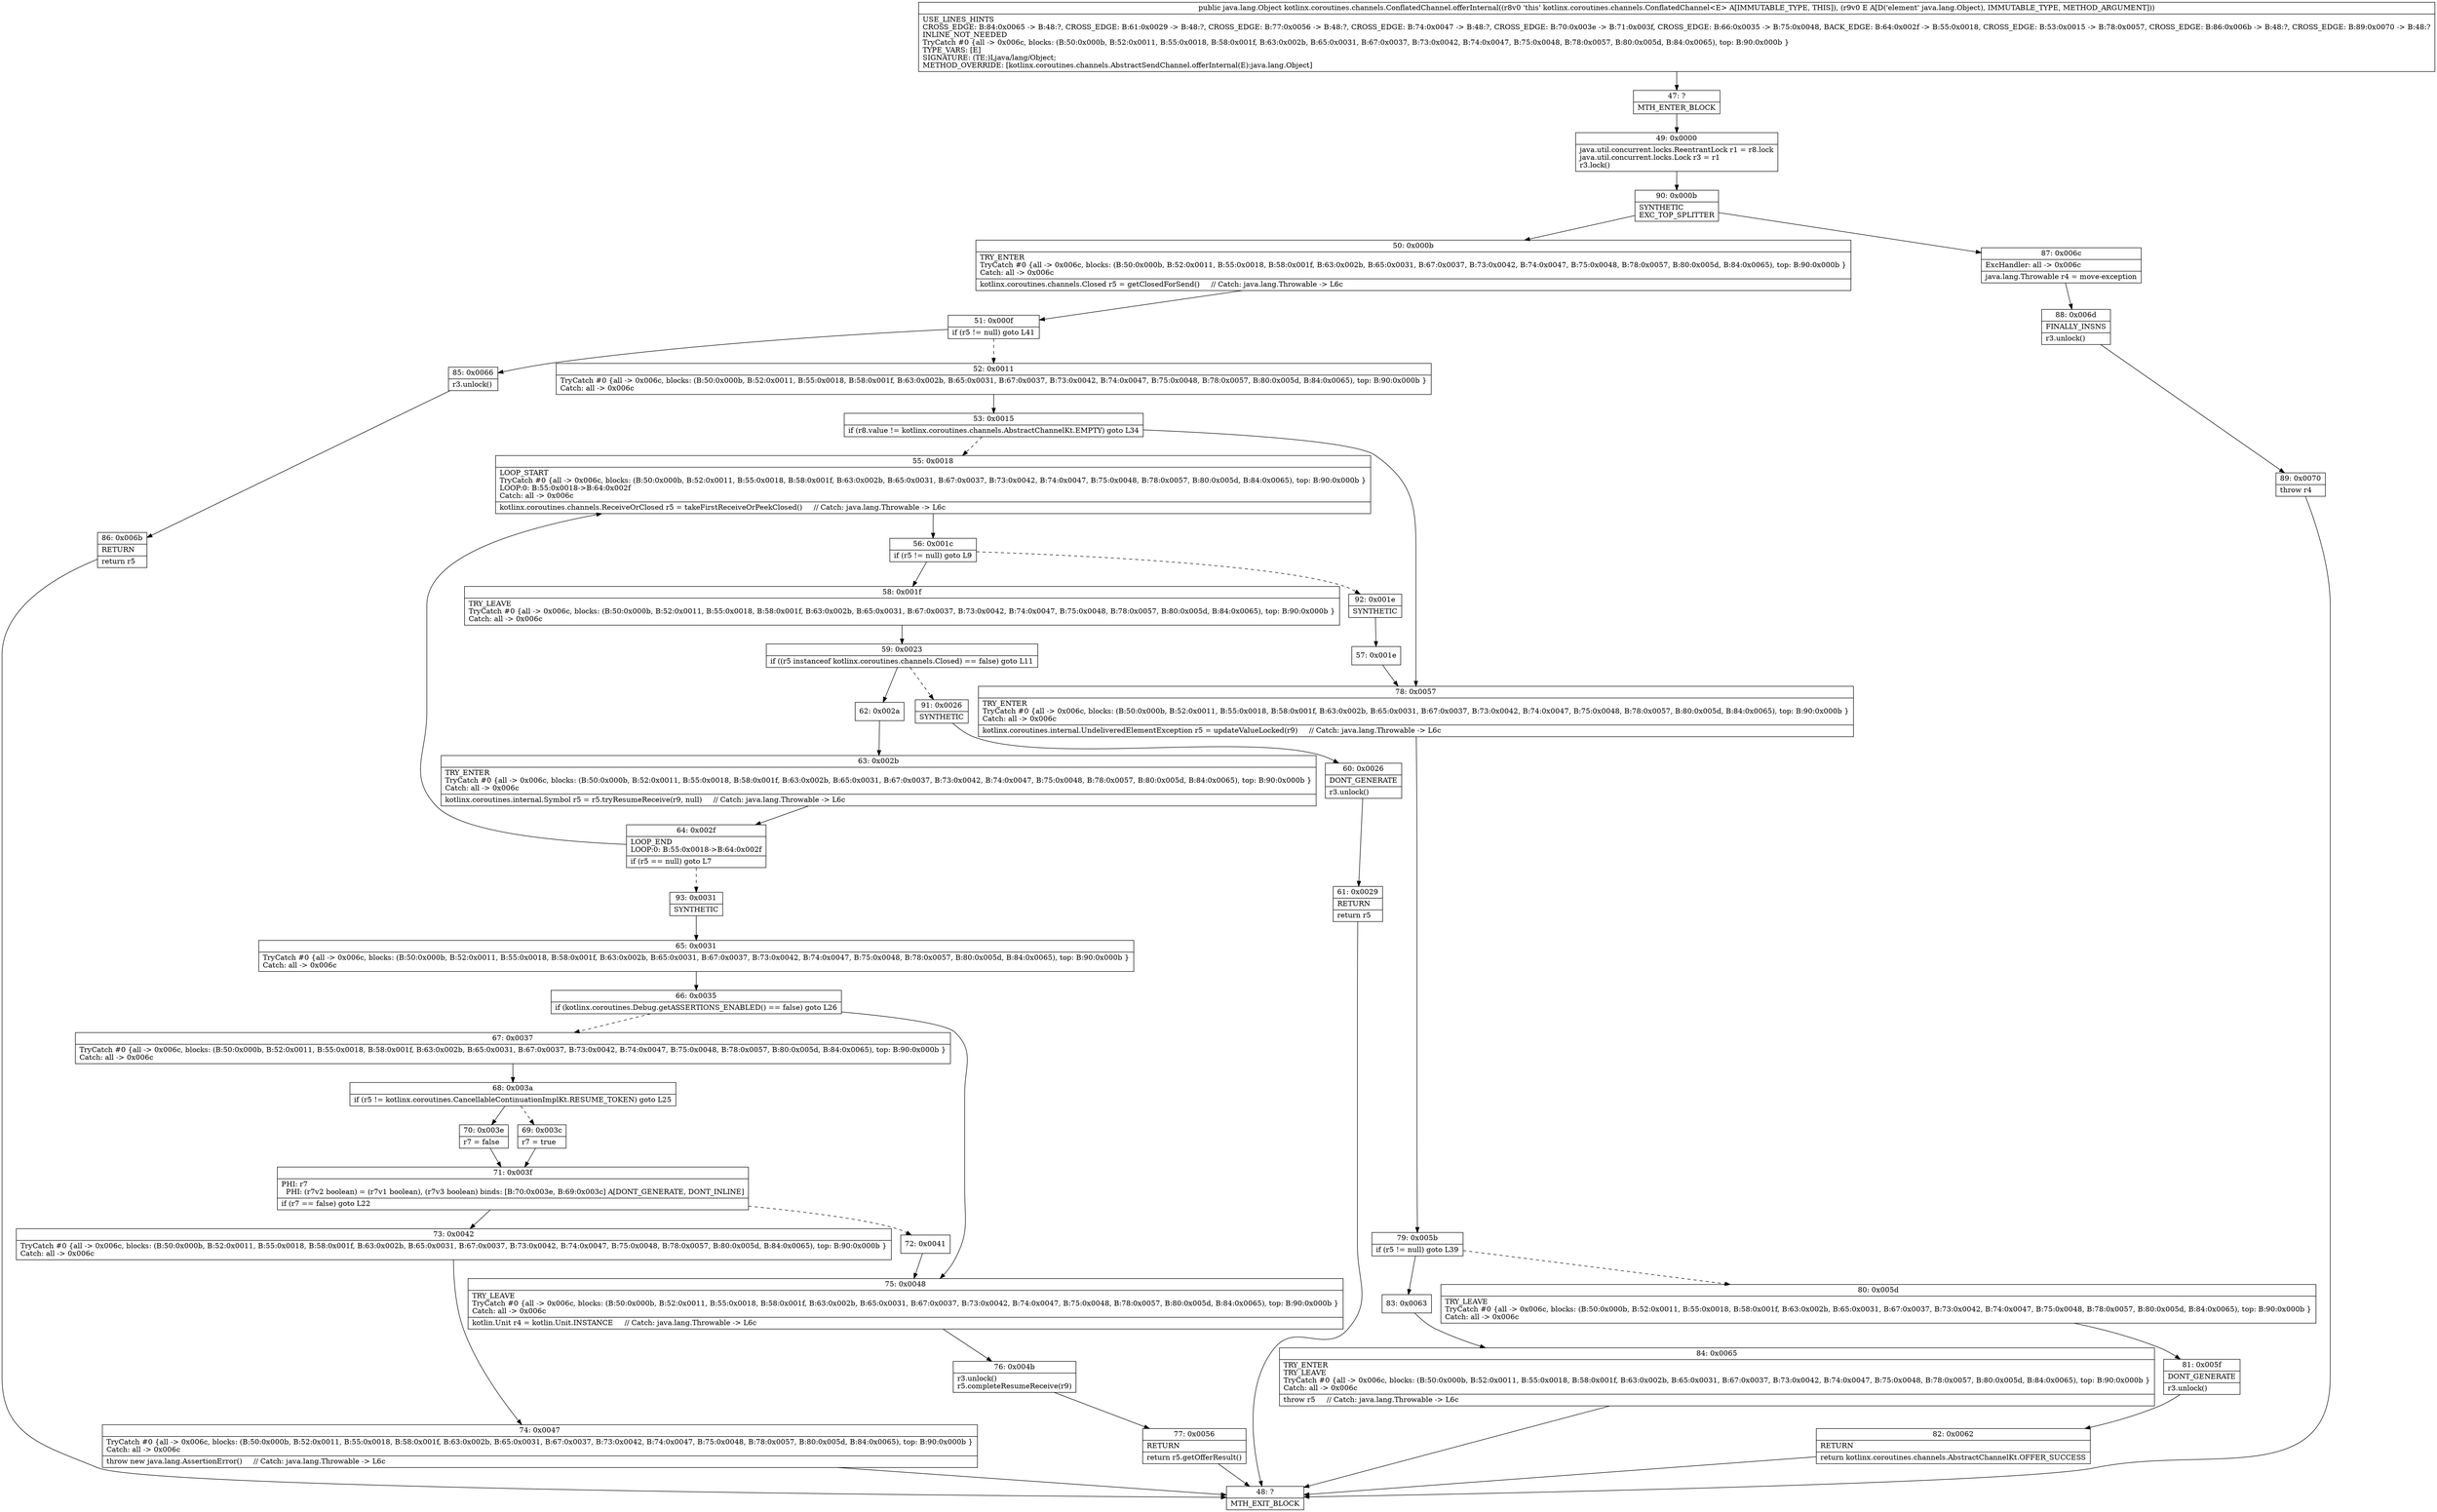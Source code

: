 digraph "CFG forkotlinx.coroutines.channels.ConflatedChannel.offerInternal(Ljava\/lang\/Object;)Ljava\/lang\/Object;" {
Node_47 [shape=record,label="{47\:\ ?|MTH_ENTER_BLOCK\l}"];
Node_49 [shape=record,label="{49\:\ 0x0000|java.util.concurrent.locks.ReentrantLock r1 = r8.lock\ljava.util.concurrent.locks.Lock r3 = r1\lr3.lock()\l}"];
Node_90 [shape=record,label="{90\:\ 0x000b|SYNTHETIC\lEXC_TOP_SPLITTER\l}"];
Node_50 [shape=record,label="{50\:\ 0x000b|TRY_ENTER\lTryCatch #0 \{all \-\> 0x006c, blocks: (B:50:0x000b, B:52:0x0011, B:55:0x0018, B:58:0x001f, B:63:0x002b, B:65:0x0031, B:67:0x0037, B:73:0x0042, B:74:0x0047, B:75:0x0048, B:78:0x0057, B:80:0x005d, B:84:0x0065), top: B:90:0x000b \}\lCatch: all \-\> 0x006c\l|kotlinx.coroutines.channels.Closed r5 = getClosedForSend()     \/\/ Catch: java.lang.Throwable \-\> L6c\l}"];
Node_51 [shape=record,label="{51\:\ 0x000f|if (r5 != null) goto L41\l}"];
Node_52 [shape=record,label="{52\:\ 0x0011|TryCatch #0 \{all \-\> 0x006c, blocks: (B:50:0x000b, B:52:0x0011, B:55:0x0018, B:58:0x001f, B:63:0x002b, B:65:0x0031, B:67:0x0037, B:73:0x0042, B:74:0x0047, B:75:0x0048, B:78:0x0057, B:80:0x005d, B:84:0x0065), top: B:90:0x000b \}\lCatch: all \-\> 0x006c\l}"];
Node_53 [shape=record,label="{53\:\ 0x0015|if (r8.value != kotlinx.coroutines.channels.AbstractChannelKt.EMPTY) goto L34\l}"];
Node_55 [shape=record,label="{55\:\ 0x0018|LOOP_START\lTryCatch #0 \{all \-\> 0x006c, blocks: (B:50:0x000b, B:52:0x0011, B:55:0x0018, B:58:0x001f, B:63:0x002b, B:65:0x0031, B:67:0x0037, B:73:0x0042, B:74:0x0047, B:75:0x0048, B:78:0x0057, B:80:0x005d, B:84:0x0065), top: B:90:0x000b \}\lLOOP:0: B:55:0x0018\-\>B:64:0x002f\lCatch: all \-\> 0x006c\l|kotlinx.coroutines.channels.ReceiveOrClosed r5 = takeFirstReceiveOrPeekClosed()     \/\/ Catch: java.lang.Throwable \-\> L6c\l}"];
Node_56 [shape=record,label="{56\:\ 0x001c|if (r5 != null) goto L9\l}"];
Node_58 [shape=record,label="{58\:\ 0x001f|TRY_LEAVE\lTryCatch #0 \{all \-\> 0x006c, blocks: (B:50:0x000b, B:52:0x0011, B:55:0x0018, B:58:0x001f, B:63:0x002b, B:65:0x0031, B:67:0x0037, B:73:0x0042, B:74:0x0047, B:75:0x0048, B:78:0x0057, B:80:0x005d, B:84:0x0065), top: B:90:0x000b \}\lCatch: all \-\> 0x006c\l}"];
Node_59 [shape=record,label="{59\:\ 0x0023|if ((r5 instanceof kotlinx.coroutines.channels.Closed) == false) goto L11\l}"];
Node_62 [shape=record,label="{62\:\ 0x002a}"];
Node_63 [shape=record,label="{63\:\ 0x002b|TRY_ENTER\lTryCatch #0 \{all \-\> 0x006c, blocks: (B:50:0x000b, B:52:0x0011, B:55:0x0018, B:58:0x001f, B:63:0x002b, B:65:0x0031, B:67:0x0037, B:73:0x0042, B:74:0x0047, B:75:0x0048, B:78:0x0057, B:80:0x005d, B:84:0x0065), top: B:90:0x000b \}\lCatch: all \-\> 0x006c\l|kotlinx.coroutines.internal.Symbol r5 = r5.tryResumeReceive(r9, null)     \/\/ Catch: java.lang.Throwable \-\> L6c\l}"];
Node_64 [shape=record,label="{64\:\ 0x002f|LOOP_END\lLOOP:0: B:55:0x0018\-\>B:64:0x002f\l|if (r5 == null) goto L7\l}"];
Node_93 [shape=record,label="{93\:\ 0x0031|SYNTHETIC\l}"];
Node_65 [shape=record,label="{65\:\ 0x0031|TryCatch #0 \{all \-\> 0x006c, blocks: (B:50:0x000b, B:52:0x0011, B:55:0x0018, B:58:0x001f, B:63:0x002b, B:65:0x0031, B:67:0x0037, B:73:0x0042, B:74:0x0047, B:75:0x0048, B:78:0x0057, B:80:0x005d, B:84:0x0065), top: B:90:0x000b \}\lCatch: all \-\> 0x006c\l}"];
Node_66 [shape=record,label="{66\:\ 0x0035|if (kotlinx.coroutines.Debug.getASSERTIONS_ENABLED() == false) goto L26\l}"];
Node_67 [shape=record,label="{67\:\ 0x0037|TryCatch #0 \{all \-\> 0x006c, blocks: (B:50:0x000b, B:52:0x0011, B:55:0x0018, B:58:0x001f, B:63:0x002b, B:65:0x0031, B:67:0x0037, B:73:0x0042, B:74:0x0047, B:75:0x0048, B:78:0x0057, B:80:0x005d, B:84:0x0065), top: B:90:0x000b \}\lCatch: all \-\> 0x006c\l}"];
Node_68 [shape=record,label="{68\:\ 0x003a|if (r5 != kotlinx.coroutines.CancellableContinuationImplKt.RESUME_TOKEN) goto L25\l}"];
Node_69 [shape=record,label="{69\:\ 0x003c|r7 = true\l}"];
Node_71 [shape=record,label="{71\:\ 0x003f|PHI: r7 \l  PHI: (r7v2 boolean) = (r7v1 boolean), (r7v3 boolean) binds: [B:70:0x003e, B:69:0x003c] A[DONT_GENERATE, DONT_INLINE]\l|if (r7 == false) goto L22\l}"];
Node_72 [shape=record,label="{72\:\ 0x0041}"];
Node_73 [shape=record,label="{73\:\ 0x0042|TryCatch #0 \{all \-\> 0x006c, blocks: (B:50:0x000b, B:52:0x0011, B:55:0x0018, B:58:0x001f, B:63:0x002b, B:65:0x0031, B:67:0x0037, B:73:0x0042, B:74:0x0047, B:75:0x0048, B:78:0x0057, B:80:0x005d, B:84:0x0065), top: B:90:0x000b \}\lCatch: all \-\> 0x006c\l}"];
Node_74 [shape=record,label="{74\:\ 0x0047|TryCatch #0 \{all \-\> 0x006c, blocks: (B:50:0x000b, B:52:0x0011, B:55:0x0018, B:58:0x001f, B:63:0x002b, B:65:0x0031, B:67:0x0037, B:73:0x0042, B:74:0x0047, B:75:0x0048, B:78:0x0057, B:80:0x005d, B:84:0x0065), top: B:90:0x000b \}\lCatch: all \-\> 0x006c\l|throw new java.lang.AssertionError()     \/\/ Catch: java.lang.Throwable \-\> L6c\l}"];
Node_48 [shape=record,label="{48\:\ ?|MTH_EXIT_BLOCK\l}"];
Node_70 [shape=record,label="{70\:\ 0x003e|r7 = false\l}"];
Node_75 [shape=record,label="{75\:\ 0x0048|TRY_LEAVE\lTryCatch #0 \{all \-\> 0x006c, blocks: (B:50:0x000b, B:52:0x0011, B:55:0x0018, B:58:0x001f, B:63:0x002b, B:65:0x0031, B:67:0x0037, B:73:0x0042, B:74:0x0047, B:75:0x0048, B:78:0x0057, B:80:0x005d, B:84:0x0065), top: B:90:0x000b \}\lCatch: all \-\> 0x006c\l|kotlin.Unit r4 = kotlin.Unit.INSTANCE     \/\/ Catch: java.lang.Throwable \-\> L6c\l}"];
Node_76 [shape=record,label="{76\:\ 0x004b|r3.unlock()\lr5.completeResumeReceive(r9)\l}"];
Node_77 [shape=record,label="{77\:\ 0x0056|RETURN\l|return r5.getOfferResult()\l}"];
Node_91 [shape=record,label="{91\:\ 0x0026|SYNTHETIC\l}"];
Node_60 [shape=record,label="{60\:\ 0x0026|DONT_GENERATE\l|r3.unlock()\l}"];
Node_61 [shape=record,label="{61\:\ 0x0029|RETURN\l|return r5\l}"];
Node_92 [shape=record,label="{92\:\ 0x001e|SYNTHETIC\l}"];
Node_57 [shape=record,label="{57\:\ 0x001e}"];
Node_78 [shape=record,label="{78\:\ 0x0057|TRY_ENTER\lTryCatch #0 \{all \-\> 0x006c, blocks: (B:50:0x000b, B:52:0x0011, B:55:0x0018, B:58:0x001f, B:63:0x002b, B:65:0x0031, B:67:0x0037, B:73:0x0042, B:74:0x0047, B:75:0x0048, B:78:0x0057, B:80:0x005d, B:84:0x0065), top: B:90:0x000b \}\lCatch: all \-\> 0x006c\l|kotlinx.coroutines.internal.UndeliveredElementException r5 = updateValueLocked(r9)     \/\/ Catch: java.lang.Throwable \-\> L6c\l}"];
Node_79 [shape=record,label="{79\:\ 0x005b|if (r5 != null) goto L39\l}"];
Node_80 [shape=record,label="{80\:\ 0x005d|TRY_LEAVE\lTryCatch #0 \{all \-\> 0x006c, blocks: (B:50:0x000b, B:52:0x0011, B:55:0x0018, B:58:0x001f, B:63:0x002b, B:65:0x0031, B:67:0x0037, B:73:0x0042, B:74:0x0047, B:75:0x0048, B:78:0x0057, B:80:0x005d, B:84:0x0065), top: B:90:0x000b \}\lCatch: all \-\> 0x006c\l}"];
Node_81 [shape=record,label="{81\:\ 0x005f|DONT_GENERATE\l|r3.unlock()\l}"];
Node_82 [shape=record,label="{82\:\ 0x0062|RETURN\l|return kotlinx.coroutines.channels.AbstractChannelKt.OFFER_SUCCESS\l}"];
Node_83 [shape=record,label="{83\:\ 0x0063}"];
Node_84 [shape=record,label="{84\:\ 0x0065|TRY_ENTER\lTRY_LEAVE\lTryCatch #0 \{all \-\> 0x006c, blocks: (B:50:0x000b, B:52:0x0011, B:55:0x0018, B:58:0x001f, B:63:0x002b, B:65:0x0031, B:67:0x0037, B:73:0x0042, B:74:0x0047, B:75:0x0048, B:78:0x0057, B:80:0x005d, B:84:0x0065), top: B:90:0x000b \}\lCatch: all \-\> 0x006c\l|throw r5     \/\/ Catch: java.lang.Throwable \-\> L6c\l}"];
Node_85 [shape=record,label="{85\:\ 0x0066|r3.unlock()\l}"];
Node_86 [shape=record,label="{86\:\ 0x006b|RETURN\l|return r5\l}"];
Node_87 [shape=record,label="{87\:\ 0x006c|ExcHandler: all \-\> 0x006c\l|java.lang.Throwable r4 = move\-exception\l}"];
Node_88 [shape=record,label="{88\:\ 0x006d|FINALLY_INSNS\l|r3.unlock()\l}"];
Node_89 [shape=record,label="{89\:\ 0x0070|throw r4\l}"];
MethodNode[shape=record,label="{public java.lang.Object kotlinx.coroutines.channels.ConflatedChannel.offerInternal((r8v0 'this' kotlinx.coroutines.channels.ConflatedChannel\<E\> A[IMMUTABLE_TYPE, THIS]), (r9v0 E A[D('element' java.lang.Object), IMMUTABLE_TYPE, METHOD_ARGUMENT]))  | USE_LINES_HINTS\lCROSS_EDGE: B:84:0x0065 \-\> B:48:?, CROSS_EDGE: B:61:0x0029 \-\> B:48:?, CROSS_EDGE: B:77:0x0056 \-\> B:48:?, CROSS_EDGE: B:74:0x0047 \-\> B:48:?, CROSS_EDGE: B:70:0x003e \-\> B:71:0x003f, CROSS_EDGE: B:66:0x0035 \-\> B:75:0x0048, BACK_EDGE: B:64:0x002f \-\> B:55:0x0018, CROSS_EDGE: B:53:0x0015 \-\> B:78:0x0057, CROSS_EDGE: B:86:0x006b \-\> B:48:?, CROSS_EDGE: B:89:0x0070 \-\> B:48:?\lINLINE_NOT_NEEDED\lTryCatch #0 \{all \-\> 0x006c, blocks: (B:50:0x000b, B:52:0x0011, B:55:0x0018, B:58:0x001f, B:63:0x002b, B:65:0x0031, B:67:0x0037, B:73:0x0042, B:74:0x0047, B:75:0x0048, B:78:0x0057, B:80:0x005d, B:84:0x0065), top: B:90:0x000b \}\lTYPE_VARS: [E]\lSIGNATURE: (TE;)Ljava\/lang\/Object;\lMETHOD_OVERRIDE: [kotlinx.coroutines.channels.AbstractSendChannel.offerInternal(E):java.lang.Object]\l}"];
MethodNode -> Node_47;Node_47 -> Node_49;
Node_49 -> Node_90;
Node_90 -> Node_50;
Node_90 -> Node_87;
Node_50 -> Node_51;
Node_51 -> Node_52[style=dashed];
Node_51 -> Node_85;
Node_52 -> Node_53;
Node_53 -> Node_55[style=dashed];
Node_53 -> Node_78;
Node_55 -> Node_56;
Node_56 -> Node_58;
Node_56 -> Node_92[style=dashed];
Node_58 -> Node_59;
Node_59 -> Node_62;
Node_59 -> Node_91[style=dashed];
Node_62 -> Node_63;
Node_63 -> Node_64;
Node_64 -> Node_55;
Node_64 -> Node_93[style=dashed];
Node_93 -> Node_65;
Node_65 -> Node_66;
Node_66 -> Node_67[style=dashed];
Node_66 -> Node_75;
Node_67 -> Node_68;
Node_68 -> Node_69[style=dashed];
Node_68 -> Node_70;
Node_69 -> Node_71;
Node_71 -> Node_72[style=dashed];
Node_71 -> Node_73;
Node_72 -> Node_75;
Node_73 -> Node_74;
Node_74 -> Node_48;
Node_70 -> Node_71;
Node_75 -> Node_76;
Node_76 -> Node_77;
Node_77 -> Node_48;
Node_91 -> Node_60;
Node_60 -> Node_61;
Node_61 -> Node_48;
Node_92 -> Node_57;
Node_57 -> Node_78;
Node_78 -> Node_79;
Node_79 -> Node_80[style=dashed];
Node_79 -> Node_83;
Node_80 -> Node_81;
Node_81 -> Node_82;
Node_82 -> Node_48;
Node_83 -> Node_84;
Node_84 -> Node_48;
Node_85 -> Node_86;
Node_86 -> Node_48;
Node_87 -> Node_88;
Node_88 -> Node_89;
Node_89 -> Node_48;
}

